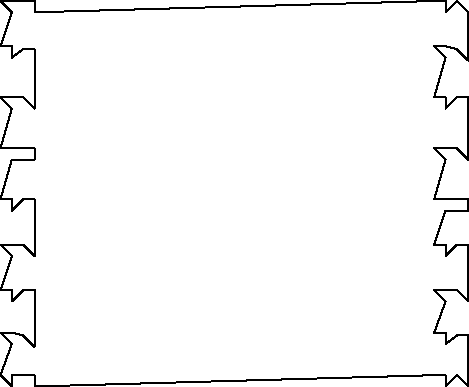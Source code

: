 unitsize(0.001cm);
// 44520.4
draw((8375,4700)--(8375,4900));
draw((8375,4900)--(8575,4900));
draw((8575,4900)--(8775,4900));
draw((8775,4900)--(8775,4700));
draw((8775,4700)--(15825,4900));
draw((15825,4900)--(16025,4900));
draw((16025,4900)--(16025,4700));
draw((16025,4700)--(16225,4900));
draw((16225,4900)--(16425,4700));
draw((16425,4700)--(16425,4900));
draw((16425,4900)--(16425,5400));
draw((16425,5400)--(16425,5600));
draw((16425,5600)--(16225,5600));
draw((16225,5600)--(16025,5450));
draw((16025,5450)--(16025,5650));
draw((16025,5650)--(15825,5650));
draw((15825,5650)--(16025,6200));
draw((16025,6200)--(15825,6400));
draw((15825,6400)--(16025,6400));
draw((16025,6400)--(16225,6400));
draw((16225,6400)--(16425,6200));
draw((16425,6200)--(16425,6400));
draw((16425,6400)--(16425,7000));
draw((16425,7000)--(16425,7200));
draw((16425,7200)--(16225,7200));
draw((16225,7200)--(16025,7000));
draw((16025,7000)--(16025,7200));
draw((16025,7200)--(15825,7200));
draw((15825,7200)--(16025,7800));
draw((16025,7800)--(16425,7800));
draw((16425,7800)--(16425,8000));
draw((16425,8000)--(16225,8000));
draw((16225,8000)--(16025,8000));
draw((16025,8000)--(15825,8000));
draw((15825,8000)--(16025,8700));
draw((16025,8700)--(15825,8900));
draw((15825,8900)--(16025,8900));
draw((16025,8900)--(16225,8900));
draw((16225,8900)--(16425,8700));
draw((16425,8700)--(16425,8900));
draw((16425,8900)--(16425,9600));
draw((16425,9600)--(16425,9800));
draw((16425,9800)--(16225,9800));
draw((16225,9800)--(16025,9600));
draw((16025,9600)--(16025,9800));
draw((16025,9800)--(15825,9800));
draw((15825,9800)--(16025,10500));
draw((16025,10500)--(15825,10700));
draw((15825,10700)--(16025,10700));
draw((16025,10700)--(16225,10650));
draw((16225,10650)--(16425,10450));
draw((16425,10450)--(16425,10650));
draw((16425,10650)--(16425,11300));
draw((16425,11300)--(16225,11500));
draw((16225,11500)--(16025,11300));
draw((16025,11300)--(16025,11500));
draw((16025,11500)--(15825,11500));
draw((15825,11500)--(8775,11300));
draw((8775,11300)--(8775,11500));
draw((8775,11500)--(8575,11500));
draw((8575,11500)--(8375,11500));
draw((8375,11500)--(8175,11500));
draw((8175,11500)--(8375,11300));
draw((8375,11300)--(8175,10700));
draw((8175,10700)--(8375,10700));
draw((8375,10700)--(8375,10500));
draw((8375,10500)--(8575,10650));
draw((8575,10650)--(8775,10650));
draw((8775,10650)--(8775,10450));
draw((8775,10450)--(8775,9800));
draw((8775,9800)--(8775,9600));
draw((8775,9600)--(8575,9800));
draw((8575,9800)--(8375,9800));
draw((8375,9800)--(8175,9800));
draw((8175,9800)--(8375,9600));
draw((8375,9600)--(8175,8900));
draw((8175,8900)--(8375,8900));
draw((8375,8900)--(8575,8900));
draw((8575,8900)--(8775,8900));
draw((8775,8900)--(8775,8700));
draw((8775,8700)--(8375,8700));
draw((8375,8700)--(8175,8000));
draw((8175,8000)--(8375,8000));
draw((8375,8000)--(8375,7800));
draw((8375,7800)--(8575,8000));
draw((8575,8000)--(8775,8000));
draw((8775,8000)--(8775,7800));
draw((8775,7800)--(8775,7200));
draw((8775,7200)--(8775,7000));
draw((8775,7000)--(8575,7200));
draw((8575,7200)--(8375,7200));
draw((8375,7200)--(8175,7200));
draw((8175,7200)--(8375,7000));
draw((8375,7000)--(8175,6400));
draw((8175,6400)--(8375,6400));
draw((8375,6400)--(8375,6200));
draw((8375,6200)--(8575,6400));
draw((8575,6400)--(8775,6400));
draw((8775,6400)--(8775,6200));
draw((8775,6200)--(8775,5600));
draw((8775,5600)--(8775,5400));
draw((8775,5400)--(8575,5600));
draw((8575,5600)--(8375,5650));
draw((8375,5650)--(8175,5650));
draw((8175,5650)--(8375,5450));
draw((8375,5450)--(8175,4900));
draw((8175,4900)--(8375,4700));
